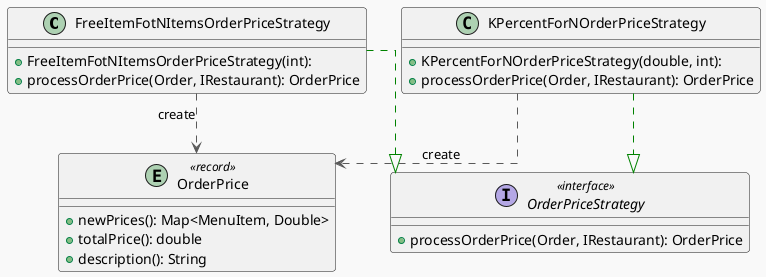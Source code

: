 @startuml
!theme mars
top to bottom direction
skinparam linetype ortho

class FreeItemFotNItemsOrderPriceStrategy {
  + FreeItemFotNItemsOrderPriceStrategy(int):
  + processOrderPrice(Order, IRestaurant): OrderPrice
}
class KPercentForNOrderPriceStrategy {
  + KPercentForNOrderPriceStrategy(double, int):
  + processOrderPrice(Order, IRestaurant): OrderPrice
}
entity OrderPrice << record >> {
  + newPrices(): Map<MenuItem, Double>
  + totalPrice(): double
  + description(): String
}
interface OrderPriceStrategy << interface >> {
  + processOrderPrice(Order, IRestaurant): OrderPrice
}

FreeItemFotNItemsOrderPriceStrategy  -[#595959,dashed]->  OrderPrice                          : "«create»"
FreeItemFotNItemsOrderPriceStrategy  -[#008200,dashed]-^  OrderPriceStrategy
KPercentForNOrderPriceStrategy       -[#595959,dashed]->  OrderPrice                          : "«create»"
KPercentForNOrderPriceStrategy       -[#008200,dashed]-^  OrderPriceStrategy
@enduml
